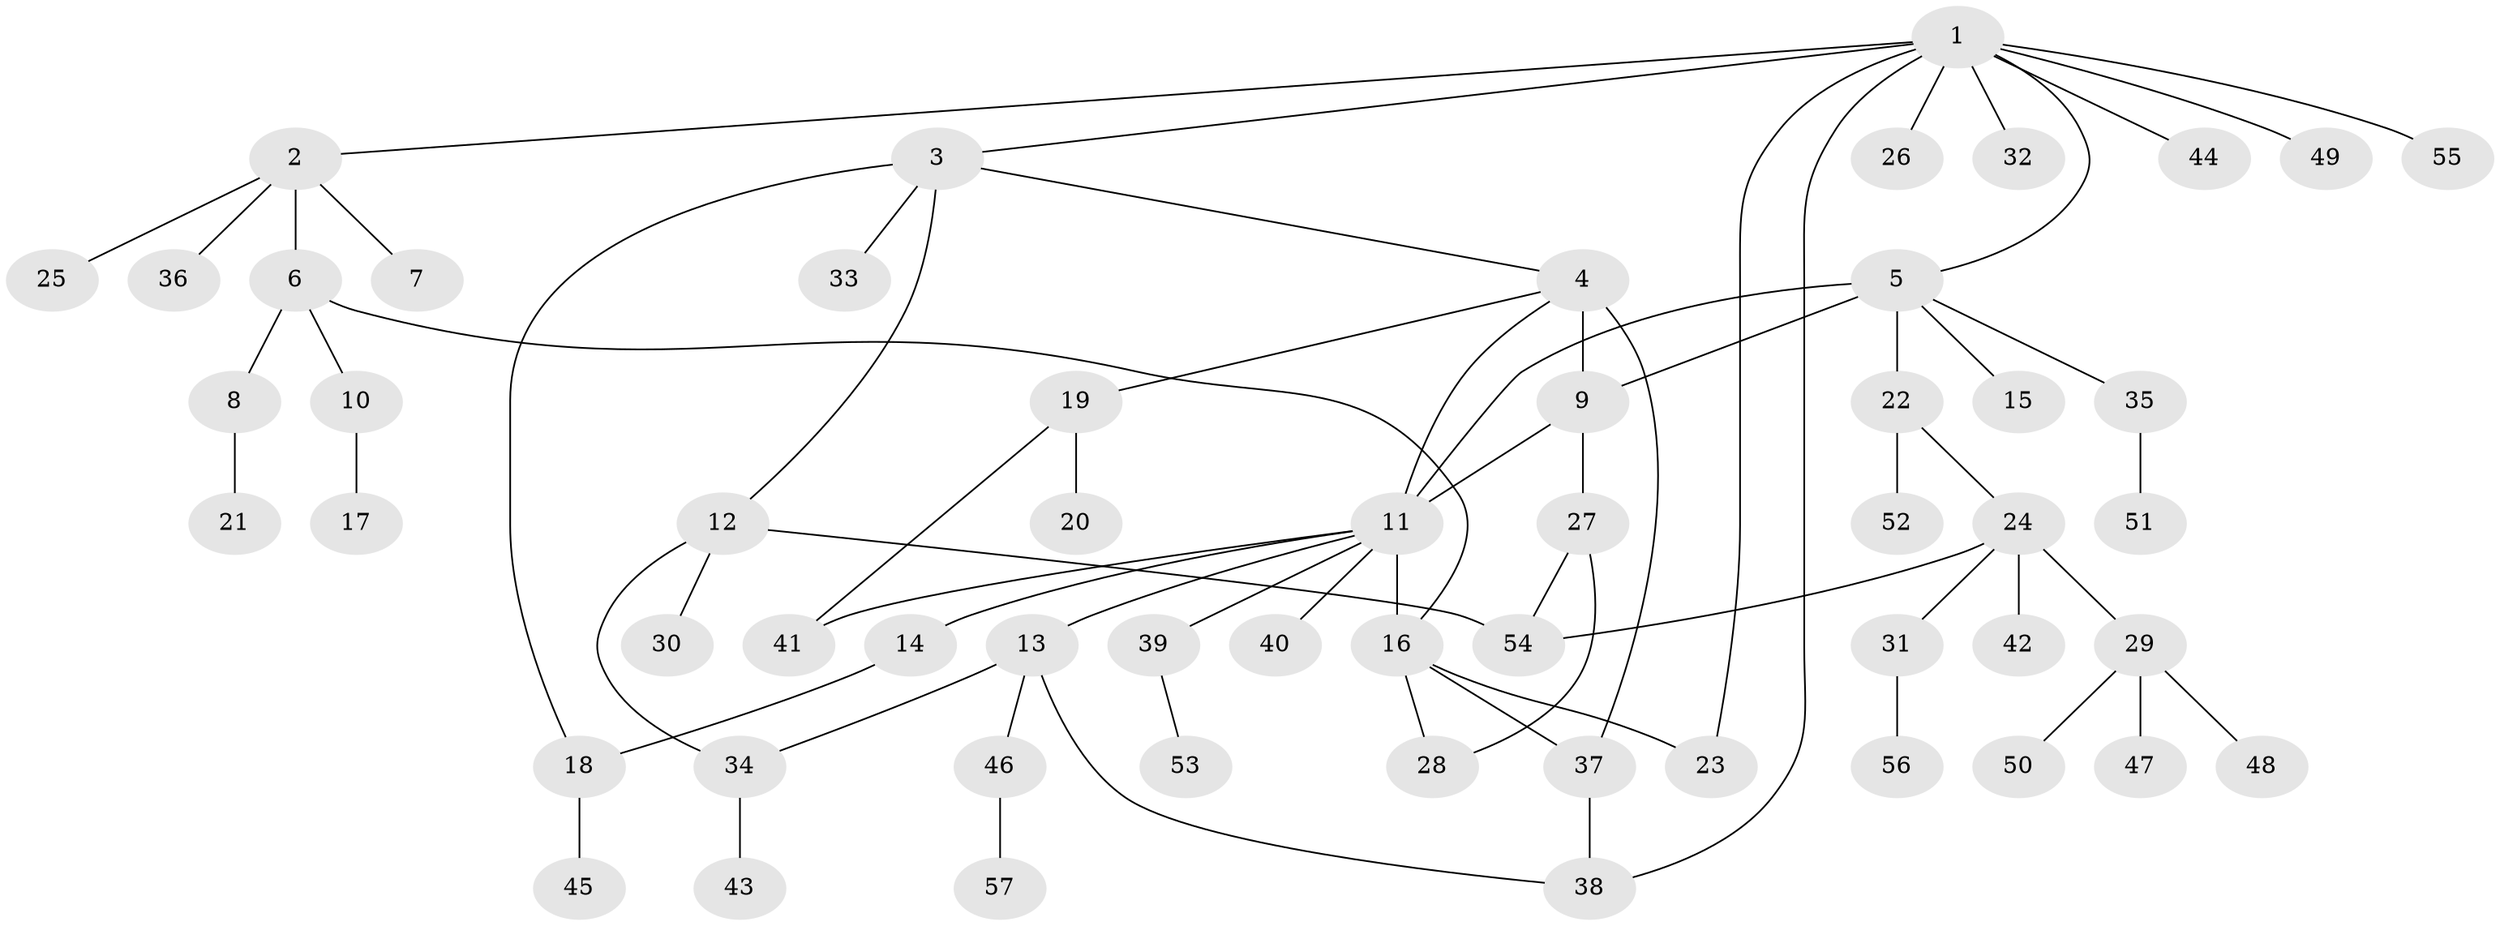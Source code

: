 // original degree distribution, {12: 0.008928571428571428, 4: 0.026785714285714284, 6: 0.017857142857142856, 10: 0.008928571428571428, 7: 0.008928571428571428, 8: 0.008928571428571428, 2: 0.20535714285714285, 3: 0.10714285714285714, 5: 0.05357142857142857, 20: 0.008928571428571428, 1: 0.5446428571428571}
// Generated by graph-tools (version 1.1) at 2025/35/03/09/25 02:35:23]
// undirected, 57 vertices, 70 edges
graph export_dot {
graph [start="1"]
  node [color=gray90,style=filled];
  1;
  2;
  3;
  4;
  5;
  6;
  7;
  8;
  9;
  10;
  11;
  12;
  13;
  14;
  15;
  16;
  17;
  18;
  19;
  20;
  21;
  22;
  23;
  24;
  25;
  26;
  27;
  28;
  29;
  30;
  31;
  32;
  33;
  34;
  35;
  36;
  37;
  38;
  39;
  40;
  41;
  42;
  43;
  44;
  45;
  46;
  47;
  48;
  49;
  50;
  51;
  52;
  53;
  54;
  55;
  56;
  57;
  1 -- 2 [weight=1.0];
  1 -- 3 [weight=1.0];
  1 -- 5 [weight=1.0];
  1 -- 23 [weight=1.0];
  1 -- 26 [weight=1.0];
  1 -- 32 [weight=1.0];
  1 -- 38 [weight=1.0];
  1 -- 44 [weight=1.0];
  1 -- 49 [weight=1.0];
  1 -- 55 [weight=1.0];
  2 -- 6 [weight=4.0];
  2 -- 7 [weight=1.0];
  2 -- 25 [weight=1.0];
  2 -- 36 [weight=1.0];
  3 -- 4 [weight=1.0];
  3 -- 12 [weight=1.0];
  3 -- 18 [weight=1.0];
  3 -- 33 [weight=1.0];
  4 -- 9 [weight=2.0];
  4 -- 11 [weight=1.0];
  4 -- 19 [weight=1.0];
  4 -- 37 [weight=4.0];
  5 -- 9 [weight=1.0];
  5 -- 11 [weight=1.0];
  5 -- 15 [weight=1.0];
  5 -- 22 [weight=1.0];
  5 -- 35 [weight=1.0];
  6 -- 8 [weight=1.0];
  6 -- 10 [weight=1.0];
  6 -- 16 [weight=1.0];
  8 -- 21 [weight=1.0];
  9 -- 11 [weight=1.0];
  9 -- 27 [weight=1.0];
  10 -- 17 [weight=1.0];
  11 -- 13 [weight=1.0];
  11 -- 14 [weight=1.0];
  11 -- 16 [weight=11.0];
  11 -- 39 [weight=1.0];
  11 -- 40 [weight=1.0];
  11 -- 41 [weight=1.0];
  12 -- 30 [weight=1.0];
  12 -- 34 [weight=1.0];
  12 -- 54 [weight=1.0];
  13 -- 34 [weight=1.0];
  13 -- 38 [weight=1.0];
  13 -- 46 [weight=1.0];
  14 -- 18 [weight=1.0];
  16 -- 23 [weight=1.0];
  16 -- 28 [weight=1.0];
  16 -- 37 [weight=1.0];
  18 -- 45 [weight=1.0];
  19 -- 20 [weight=1.0];
  19 -- 41 [weight=1.0];
  22 -- 24 [weight=1.0];
  22 -- 52 [weight=1.0];
  24 -- 29 [weight=1.0];
  24 -- 31 [weight=1.0];
  24 -- 42 [weight=1.0];
  24 -- 54 [weight=1.0];
  27 -- 28 [weight=1.0];
  27 -- 54 [weight=1.0];
  29 -- 47 [weight=1.0];
  29 -- 48 [weight=1.0];
  29 -- 50 [weight=1.0];
  31 -- 56 [weight=1.0];
  34 -- 43 [weight=2.0];
  35 -- 51 [weight=1.0];
  37 -- 38 [weight=1.0];
  39 -- 53 [weight=1.0];
  46 -- 57 [weight=1.0];
}
